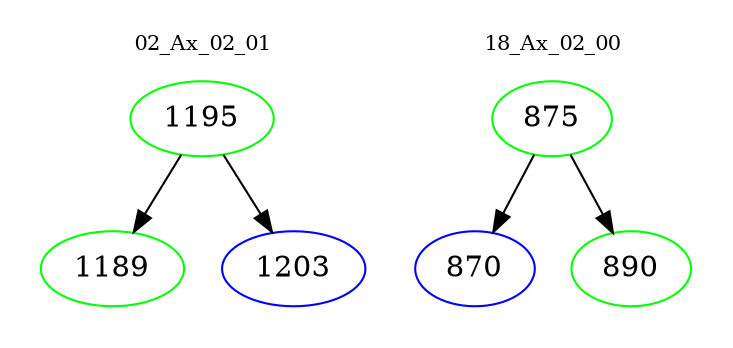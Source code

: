 digraph{
subgraph cluster_0 {
color = white
label = "02_Ax_02_01";
fontsize=10;
T0_1195 [label="1195", color="green"]
T0_1195 -> T0_1189 [color="black"]
T0_1189 [label="1189", color="green"]
T0_1195 -> T0_1203 [color="black"]
T0_1203 [label="1203", color="blue"]
}
subgraph cluster_1 {
color = white
label = "18_Ax_02_00";
fontsize=10;
T1_875 [label="875", color="green"]
T1_875 -> T1_870 [color="black"]
T1_870 [label="870", color="blue"]
T1_875 -> T1_890 [color="black"]
T1_890 [label="890", color="green"]
}
}
